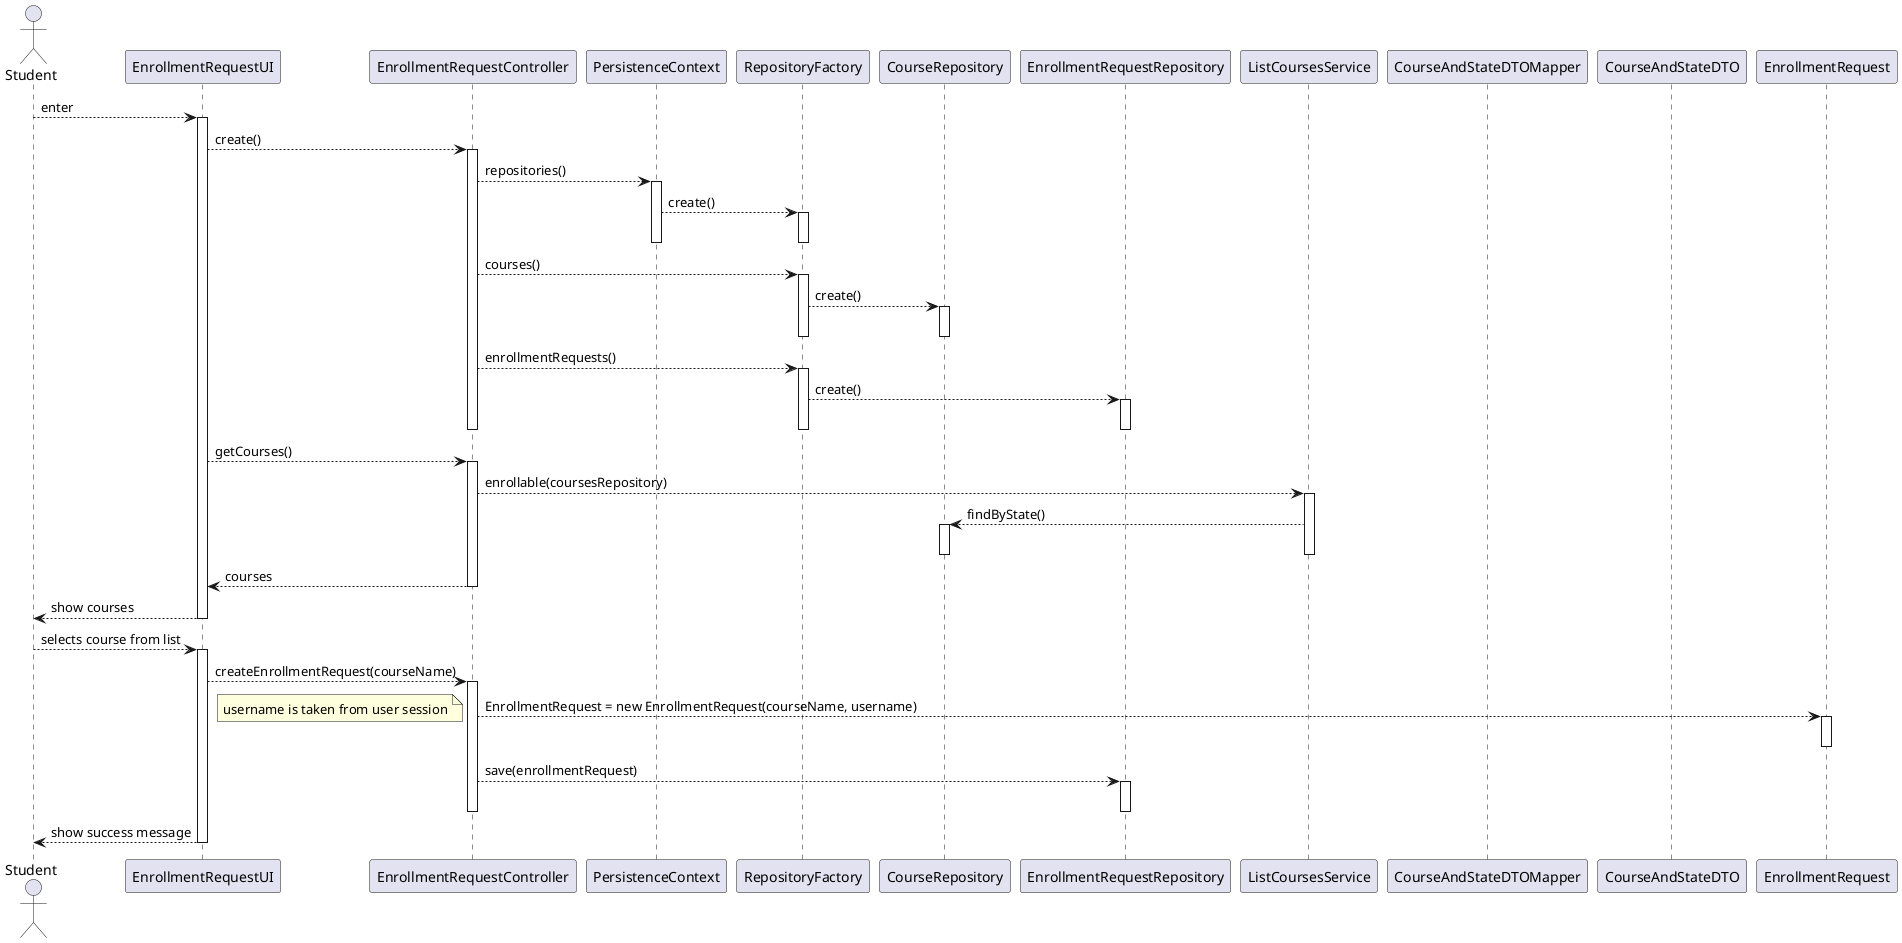 @startuml

actor Student as user
participant EnrollmentRequestUI as ui
participant EnrollmentRequestController as ctrl

participant PersistenceContext as ctx
participant RepositoryFactory as rep_fac
participant CourseRepository as course_repo
participant EnrollmentRequestRepository as enrollment_request_repo

participant ListCoursesService as courses_svc

participant CourseAndStateDTOMapper as mapper
participant CourseAndStateDTO as dto

participant EnrollmentRequest as enrollment_request

user --> ui: enter

activate ui
    ui --> ctrl: create()
    activate ctrl
        ctrl --> ctx: repositories()
        activate ctx
            ctx --> rep_fac: create()
            activate rep_fac
            deactivate rep_fac
        deactivate ctx

        ctrl --> rep_fac: courses()
        activate rep_fac
            rep_fac --> course_repo: create()
            activate course_repo
            deactivate course_repo
        deactivate rep_fac
        ctrl --> rep_fac : enrollmentRequests()
        activate rep_fac
            rep_fac --> enrollment_request_repo: create()
            activate enrollment_request_repo
            deactivate enrollment_request_repo
        deactivate rep_fac
    deactivate ctrl

    ui --> ctrl: getCourses()
    activate ctrl
        ctrl --> courses_svc: enrollable(coursesRepository)
        activate courses_svc
            courses_svc --> course_repo: findByState()
            activate course_repo
            deactivate course_repo
        deactivate courses_svc

        ctrl --> ui: courses
    deactivate ctrl



    ui --> user: show courses
deactivate ui

user --> ui: selects course from list
activate ui
    ui --> ctrl: createEnrollmentRequest(courseName)
    activate ctrl
        ctrl ---> enrollment_request: EnrollmentRequest = new EnrollmentRequest(courseName, username)
        note bottom: username is taken from user session
        activate enrollment_request
        deactivate enrollment_request

        ctrl --> enrollment_request_repo: save(enrollmentRequest)
        activate enrollment_request_repo
        deactivate enrollment_request_repo
    deactivate ctrl

    ui --> user: show success message
deactivate ui
@enduml